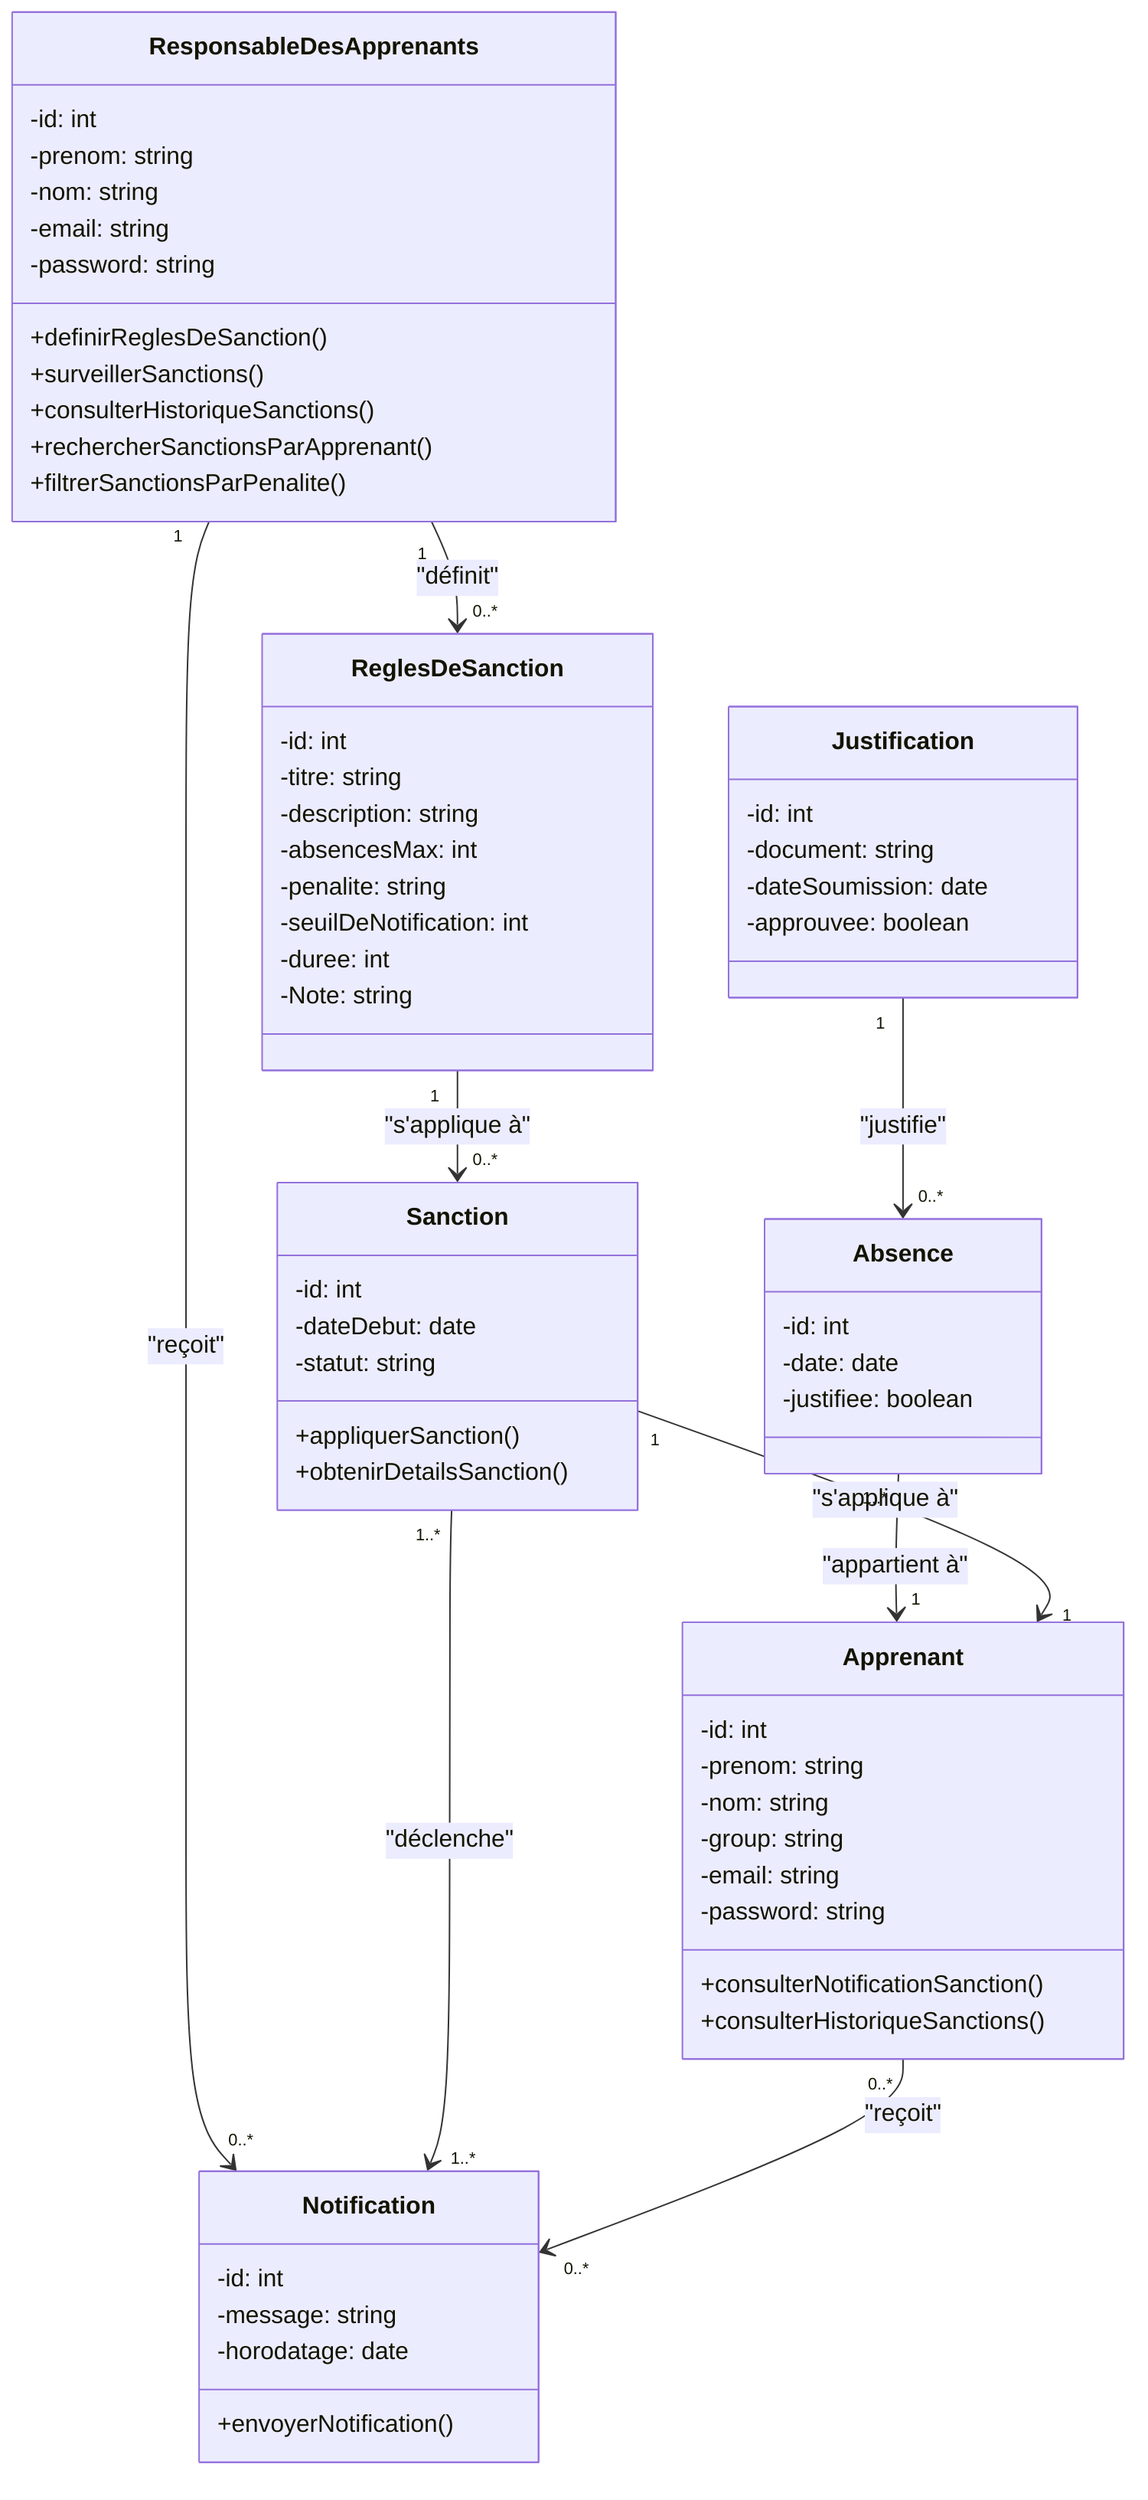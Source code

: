 classDiagram
class ReglesDeSanction {
    -id: int
    -titre: string
    -description: string
    -absencesMax: int
    -penalite: string
    -seuilDeNotification: int
    -duree: int
    -Note: string
}

class Apprenant {
    -id: int
    -prenom: string
    -nom: string
    -group: string
    -email: string
    -password: string
    +consulterNotificationSanction()
    +consulterHistoriqueSanctions()
}

class Sanction {
    -id: int
    -dateDebut: date
    -statut: string
    +appliquerSanction()
    +obtenirDetailsSanction()
}

class Absence {
    -id: int
    -date: date
    -justifiee: boolean
}

class Justification {
    -id: int
    -document: string
    -dateSoumission: date
    -approuvee: boolean
}

class Notification {
    -id: int
    -message: string
    -horodatage: date
    +envoyerNotification()
}

class ResponsableDesApprenants {
    -id: int
    -prenom: string
    -nom: string
    -email: string
    -password: string
    +definirReglesDeSanction()
    +surveillerSanctions()
    +consulterHistoriqueSanctions()
    +rechercherSanctionsParApprenant()
    +filtrerSanctionsParPenalite()
}

ResponsableDesApprenants "1" --> "0..*" Notification : "reçoit"
ResponsableDesApprenants "1" --> "0..*" ReglesDeSanction : "définit"
ReglesDeSanction "1" --> "0..*" Sanction : "s'applique à"
Sanction "1..*" --> "1..*" Notification : "déclenche"
Absence "1..*" --> "1" Apprenant : "appartient à"
Apprenant "0..*" --> "0..*" Notification : "reçoit"
Justification "1" --> "0..*" Absence : "justifie"
Sanction "1" --> "1" Apprenant : "s'applique à"